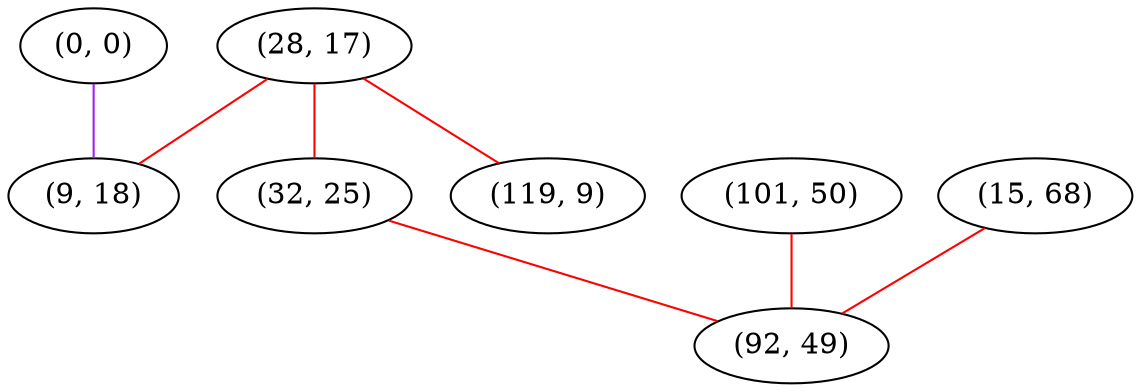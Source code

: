 graph "" {
"(0, 0)";
"(28, 17)";
"(32, 25)";
"(101, 50)";
"(119, 9)";
"(15, 68)";
"(9, 18)";
"(92, 49)";
"(0, 0)" -- "(9, 18)"  [color=purple, key=0, weight=4];
"(28, 17)" -- "(9, 18)"  [color=red, key=0, weight=1];
"(28, 17)" -- "(32, 25)"  [color=red, key=0, weight=1];
"(28, 17)" -- "(119, 9)"  [color=red, key=0, weight=1];
"(32, 25)" -- "(92, 49)"  [color=red, key=0, weight=1];
"(101, 50)" -- "(92, 49)"  [color=red, key=0, weight=1];
"(15, 68)" -- "(92, 49)"  [color=red, key=0, weight=1];
}

